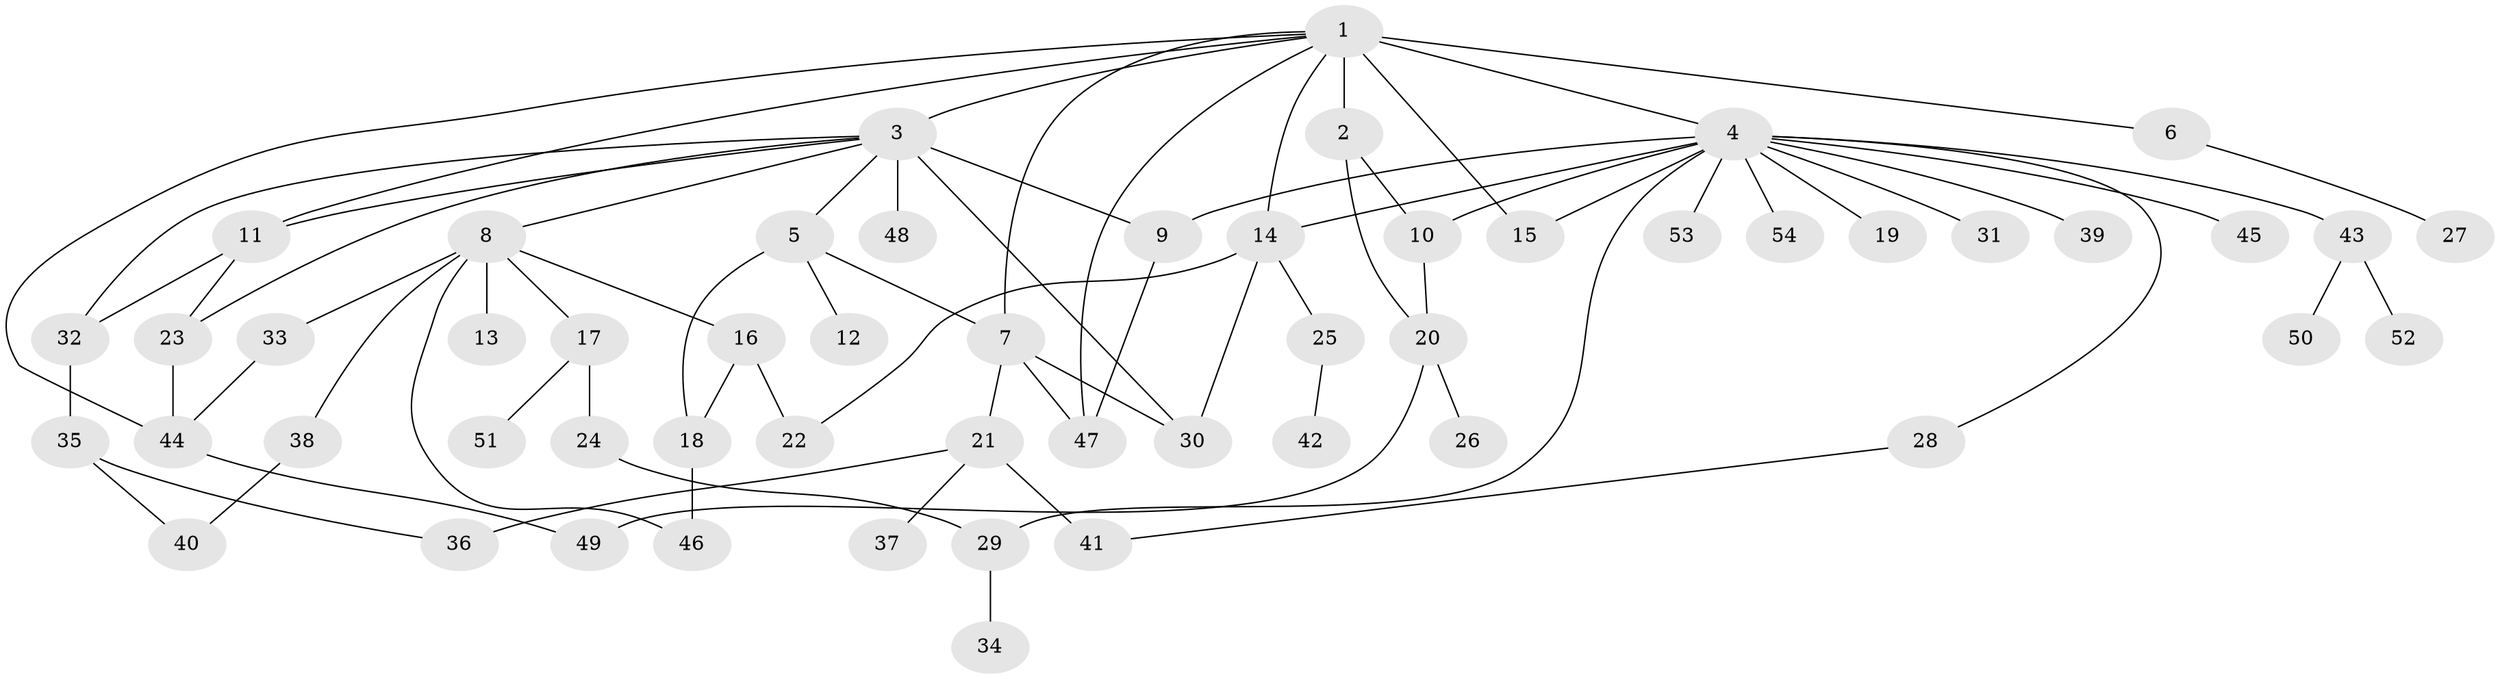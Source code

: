// original degree distribution, {20: 0.009259259259259259, 1: 0.4722222222222222, 14: 0.009259259259259259, 16: 0.009259259259259259, 5: 0.027777777777777776, 3: 0.10185185185185185, 8: 0.009259259259259259, 4: 0.046296296296296294, 6: 0.037037037037037035, 2: 0.26851851851851855, 7: 0.009259259259259259}
// Generated by graph-tools (version 1.1) at 2025/35/03/09/25 02:35:44]
// undirected, 54 vertices, 76 edges
graph export_dot {
graph [start="1"]
  node [color=gray90,style=filled];
  1;
  2;
  3;
  4;
  5;
  6;
  7;
  8;
  9;
  10;
  11;
  12;
  13;
  14;
  15;
  16;
  17;
  18;
  19;
  20;
  21;
  22;
  23;
  24;
  25;
  26;
  27;
  28;
  29;
  30;
  31;
  32;
  33;
  34;
  35;
  36;
  37;
  38;
  39;
  40;
  41;
  42;
  43;
  44;
  45;
  46;
  47;
  48;
  49;
  50;
  51;
  52;
  53;
  54;
  1 -- 2 [weight=9.0];
  1 -- 3 [weight=1.0];
  1 -- 4 [weight=1.0];
  1 -- 6 [weight=1.0];
  1 -- 7 [weight=1.0];
  1 -- 11 [weight=1.0];
  1 -- 14 [weight=1.0];
  1 -- 15 [weight=1.0];
  1 -- 44 [weight=1.0];
  1 -- 47 [weight=1.0];
  2 -- 10 [weight=2.0];
  2 -- 20 [weight=1.0];
  3 -- 5 [weight=1.0];
  3 -- 8 [weight=1.0];
  3 -- 9 [weight=4.0];
  3 -- 11 [weight=1.0];
  3 -- 23 [weight=1.0];
  3 -- 30 [weight=1.0];
  3 -- 32 [weight=1.0];
  3 -- 48 [weight=1.0];
  4 -- 9 [weight=1.0];
  4 -- 10 [weight=1.0];
  4 -- 14 [weight=1.0];
  4 -- 15 [weight=1.0];
  4 -- 19 [weight=1.0];
  4 -- 28 [weight=1.0];
  4 -- 29 [weight=1.0];
  4 -- 31 [weight=1.0];
  4 -- 39 [weight=1.0];
  4 -- 43 [weight=1.0];
  4 -- 45 [weight=1.0];
  4 -- 53 [weight=1.0];
  4 -- 54 [weight=1.0];
  5 -- 7 [weight=1.0];
  5 -- 12 [weight=1.0];
  5 -- 18 [weight=1.0];
  6 -- 27 [weight=1.0];
  7 -- 21 [weight=1.0];
  7 -- 30 [weight=1.0];
  7 -- 47 [weight=1.0];
  8 -- 13 [weight=1.0];
  8 -- 16 [weight=1.0];
  8 -- 17 [weight=1.0];
  8 -- 33 [weight=1.0];
  8 -- 38 [weight=1.0];
  8 -- 46 [weight=1.0];
  9 -- 47 [weight=1.0];
  10 -- 20 [weight=1.0];
  11 -- 23 [weight=1.0];
  11 -- 32 [weight=1.0];
  14 -- 22 [weight=1.0];
  14 -- 25 [weight=1.0];
  14 -- 30 [weight=1.0];
  16 -- 18 [weight=1.0];
  16 -- 22 [weight=4.0];
  17 -- 24 [weight=1.0];
  17 -- 51 [weight=1.0];
  18 -- 46 [weight=1.0];
  20 -- 26 [weight=1.0];
  20 -- 49 [weight=2.0];
  21 -- 36 [weight=1.0];
  21 -- 37 [weight=1.0];
  21 -- 41 [weight=2.0];
  23 -- 44 [weight=4.0];
  24 -- 29 [weight=1.0];
  25 -- 42 [weight=1.0];
  28 -- 41 [weight=1.0];
  29 -- 34 [weight=1.0];
  32 -- 35 [weight=1.0];
  33 -- 44 [weight=1.0];
  35 -- 36 [weight=1.0];
  35 -- 40 [weight=1.0];
  38 -- 40 [weight=1.0];
  43 -- 50 [weight=1.0];
  43 -- 52 [weight=1.0];
  44 -- 49 [weight=1.0];
}
